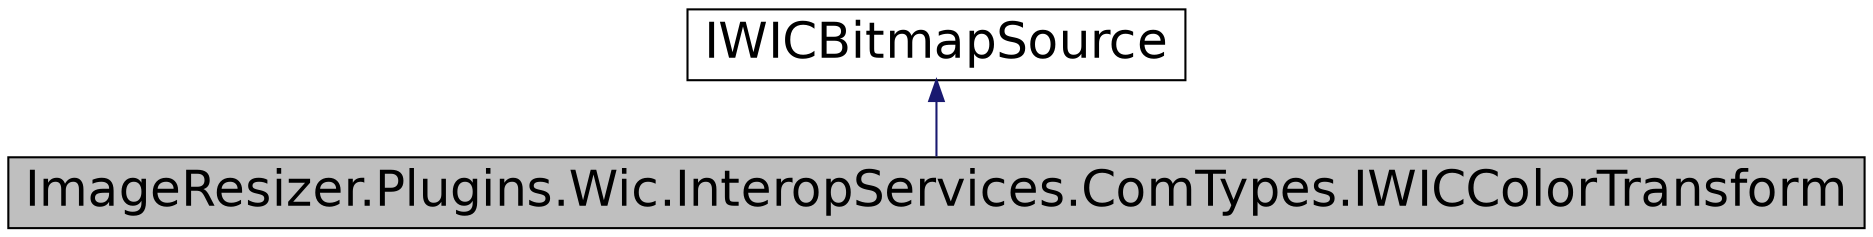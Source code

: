 digraph G
{
  edge [fontname="Helvetica",fontsize="24",labelfontname="Helvetica",labelfontsize="24"];
  node [fontname="Helvetica",fontsize="24",shape=record];
  Node1 [label="ImageResizer.Plugins.Wic.InteropServices.ComTypes.IWICColorTransform",height=0.2,width=0.4,color="black", fillcolor="grey75", style="filled" fontcolor="black"];
  Node2 -> Node1 [dir="back",color="midnightblue",fontsize="24",style="solid",fontname="Helvetica"];
  Node2 [label="IWICBitmapSource",height=0.2,width=0.4,color="black", fillcolor="white", style="filled",URL="$interface_image_resizer_1_1_plugins_1_1_wic_1_1_interop_services_1_1_com_types_1_1_i_w_i_c_bitmap_source.html"];
}
